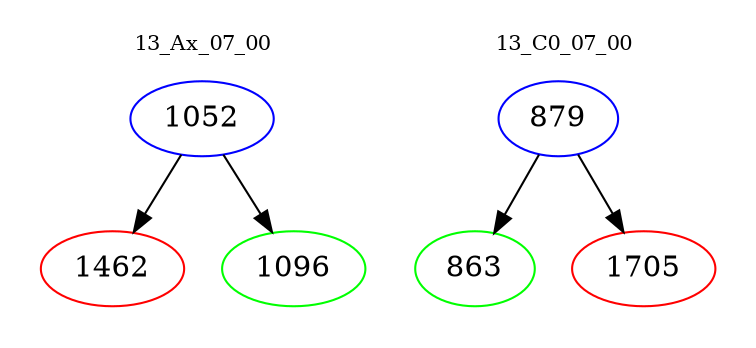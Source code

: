 digraph{
subgraph cluster_0 {
color = white
label = "13_Ax_07_00";
fontsize=10;
T0_1052 [label="1052", color="blue"]
T0_1052 -> T0_1462 [color="black"]
T0_1462 [label="1462", color="red"]
T0_1052 -> T0_1096 [color="black"]
T0_1096 [label="1096", color="green"]
}
subgraph cluster_1 {
color = white
label = "13_C0_07_00";
fontsize=10;
T1_879 [label="879", color="blue"]
T1_879 -> T1_863 [color="black"]
T1_863 [label="863", color="green"]
T1_879 -> T1_1705 [color="black"]
T1_1705 [label="1705", color="red"]
}
}
